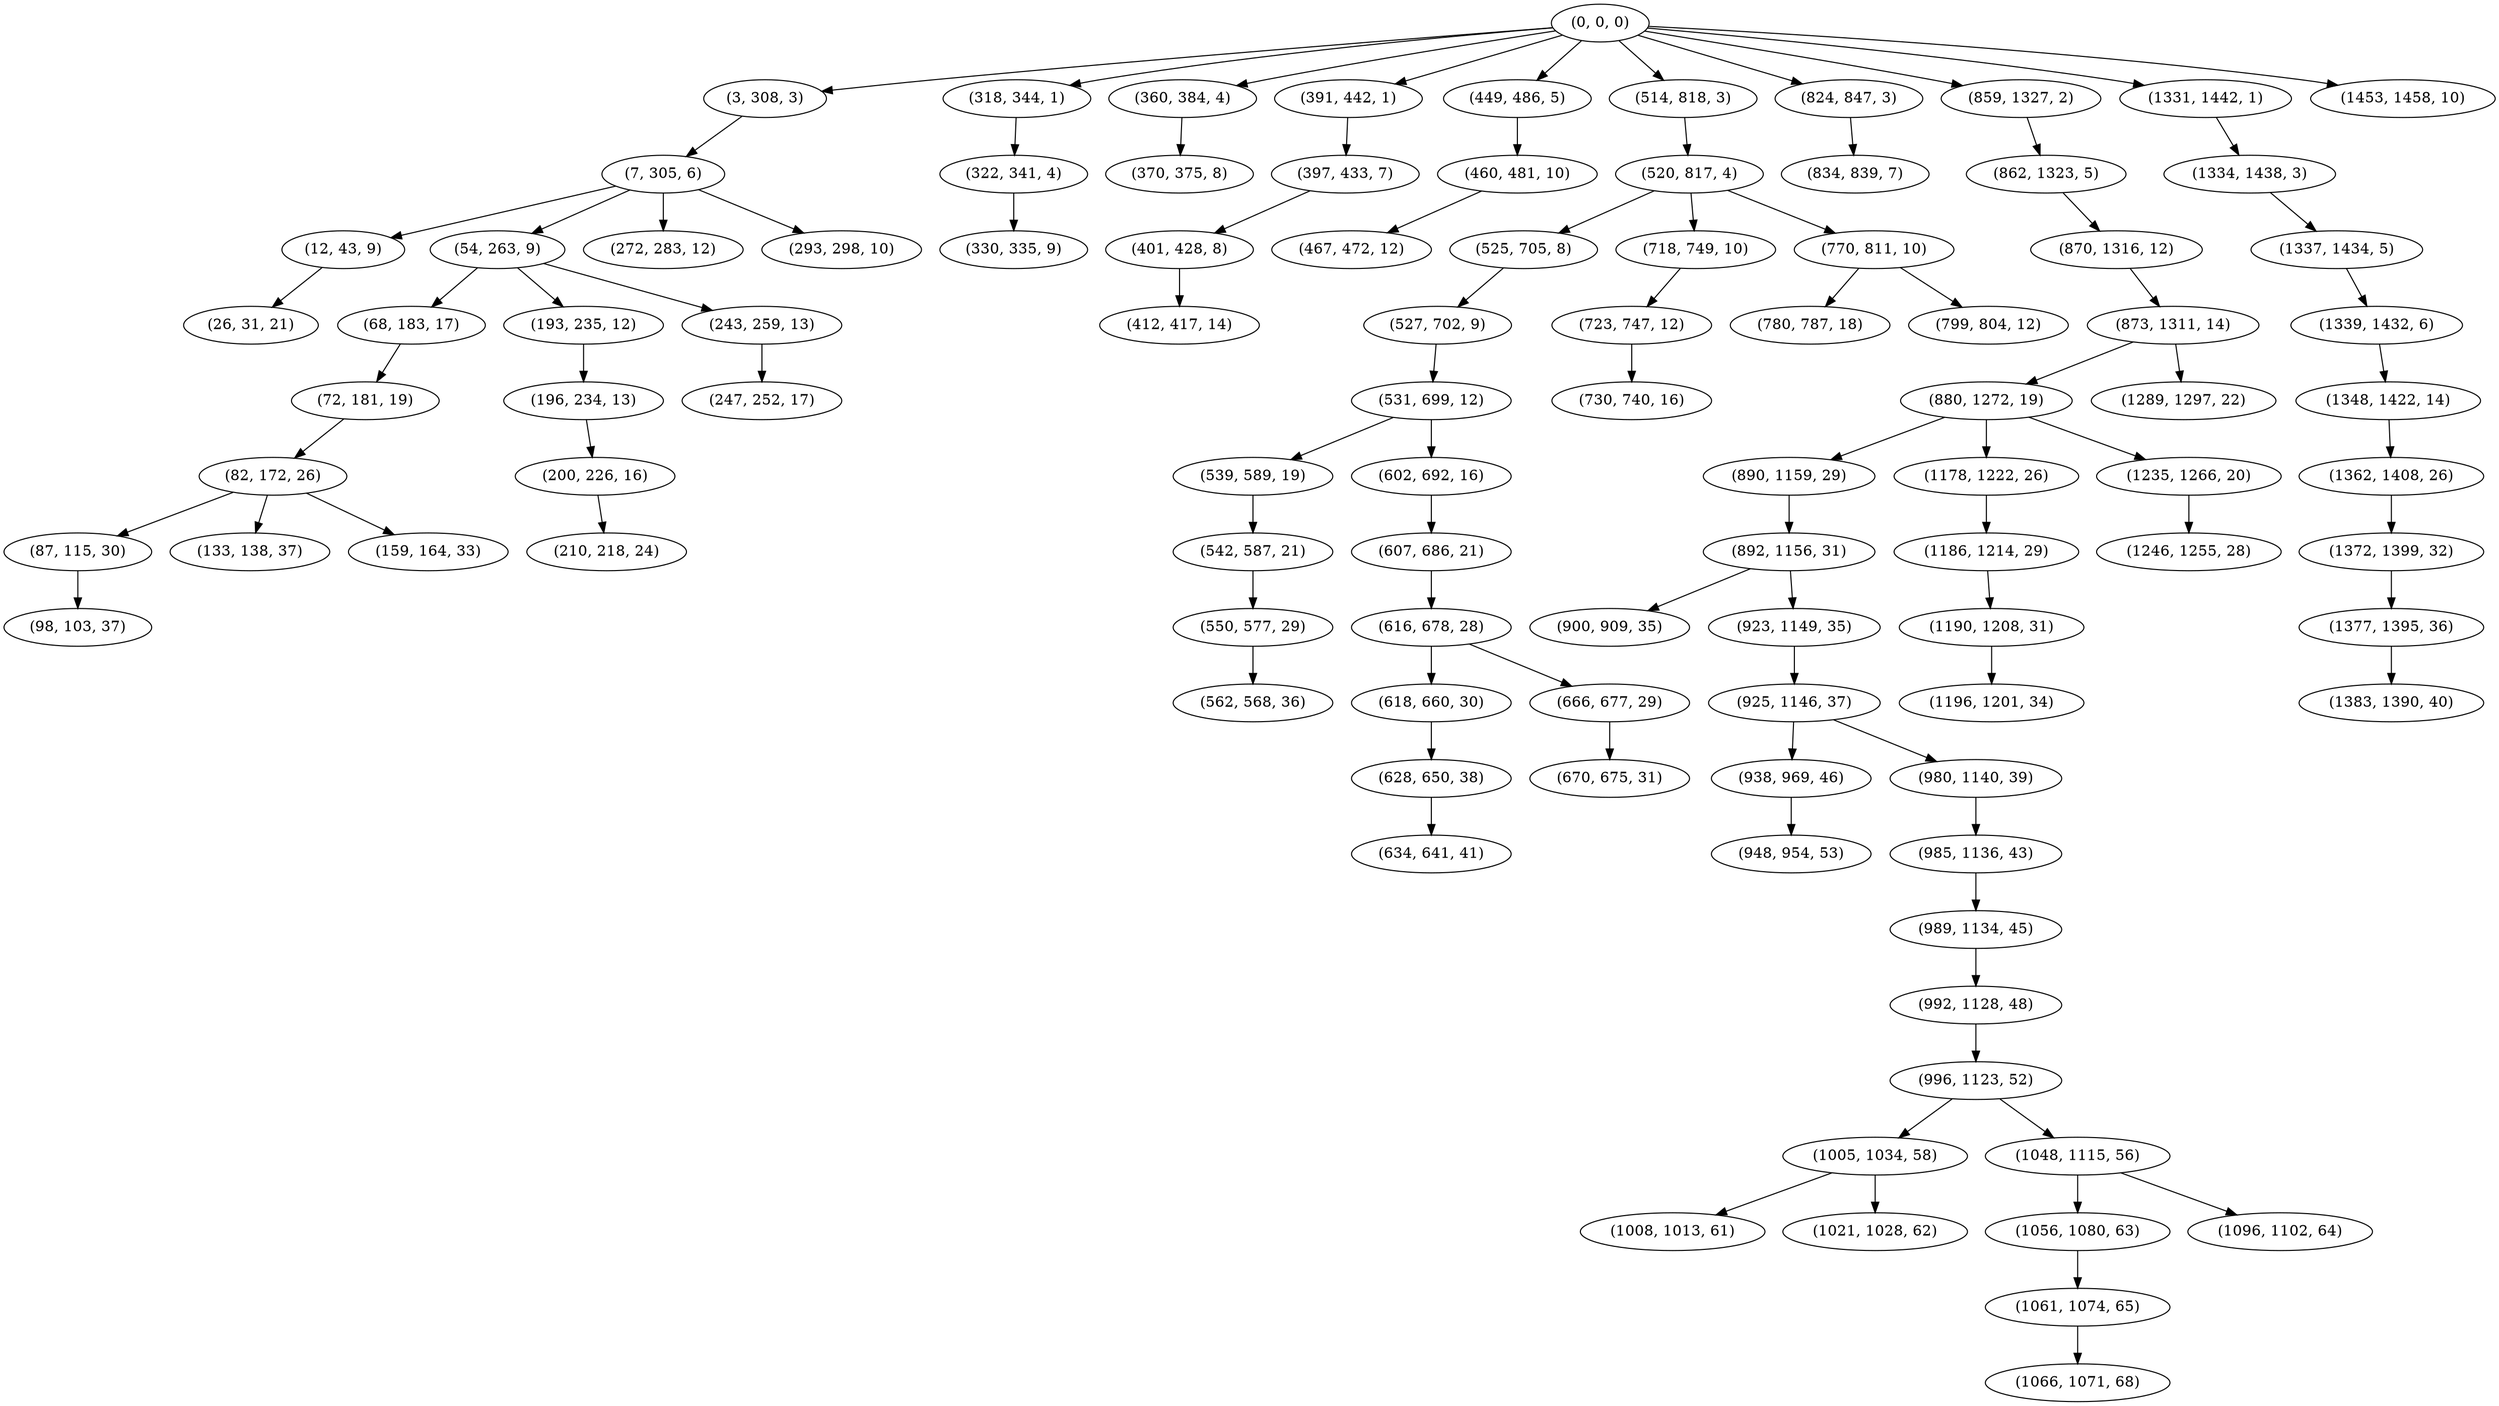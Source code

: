 digraph tree {
    "(0, 0, 0)";
    "(3, 308, 3)";
    "(7, 305, 6)";
    "(12, 43, 9)";
    "(26, 31, 21)";
    "(54, 263, 9)";
    "(68, 183, 17)";
    "(72, 181, 19)";
    "(82, 172, 26)";
    "(87, 115, 30)";
    "(98, 103, 37)";
    "(133, 138, 37)";
    "(159, 164, 33)";
    "(193, 235, 12)";
    "(196, 234, 13)";
    "(200, 226, 16)";
    "(210, 218, 24)";
    "(243, 259, 13)";
    "(247, 252, 17)";
    "(272, 283, 12)";
    "(293, 298, 10)";
    "(318, 344, 1)";
    "(322, 341, 4)";
    "(330, 335, 9)";
    "(360, 384, 4)";
    "(370, 375, 8)";
    "(391, 442, 1)";
    "(397, 433, 7)";
    "(401, 428, 8)";
    "(412, 417, 14)";
    "(449, 486, 5)";
    "(460, 481, 10)";
    "(467, 472, 12)";
    "(514, 818, 3)";
    "(520, 817, 4)";
    "(525, 705, 8)";
    "(527, 702, 9)";
    "(531, 699, 12)";
    "(539, 589, 19)";
    "(542, 587, 21)";
    "(550, 577, 29)";
    "(562, 568, 36)";
    "(602, 692, 16)";
    "(607, 686, 21)";
    "(616, 678, 28)";
    "(618, 660, 30)";
    "(628, 650, 38)";
    "(634, 641, 41)";
    "(666, 677, 29)";
    "(670, 675, 31)";
    "(718, 749, 10)";
    "(723, 747, 12)";
    "(730, 740, 16)";
    "(770, 811, 10)";
    "(780, 787, 18)";
    "(799, 804, 12)";
    "(824, 847, 3)";
    "(834, 839, 7)";
    "(859, 1327, 2)";
    "(862, 1323, 5)";
    "(870, 1316, 12)";
    "(873, 1311, 14)";
    "(880, 1272, 19)";
    "(890, 1159, 29)";
    "(892, 1156, 31)";
    "(900, 909, 35)";
    "(923, 1149, 35)";
    "(925, 1146, 37)";
    "(938, 969, 46)";
    "(948, 954, 53)";
    "(980, 1140, 39)";
    "(985, 1136, 43)";
    "(989, 1134, 45)";
    "(992, 1128, 48)";
    "(996, 1123, 52)";
    "(1005, 1034, 58)";
    "(1008, 1013, 61)";
    "(1021, 1028, 62)";
    "(1048, 1115, 56)";
    "(1056, 1080, 63)";
    "(1061, 1074, 65)";
    "(1066, 1071, 68)";
    "(1096, 1102, 64)";
    "(1178, 1222, 26)";
    "(1186, 1214, 29)";
    "(1190, 1208, 31)";
    "(1196, 1201, 34)";
    "(1235, 1266, 20)";
    "(1246, 1255, 28)";
    "(1289, 1297, 22)";
    "(1331, 1442, 1)";
    "(1334, 1438, 3)";
    "(1337, 1434, 5)";
    "(1339, 1432, 6)";
    "(1348, 1422, 14)";
    "(1362, 1408, 26)";
    "(1372, 1399, 32)";
    "(1377, 1395, 36)";
    "(1383, 1390, 40)";
    "(1453, 1458, 10)";
    "(0, 0, 0)" -> "(3, 308, 3)";
    "(0, 0, 0)" -> "(318, 344, 1)";
    "(0, 0, 0)" -> "(360, 384, 4)";
    "(0, 0, 0)" -> "(391, 442, 1)";
    "(0, 0, 0)" -> "(449, 486, 5)";
    "(0, 0, 0)" -> "(514, 818, 3)";
    "(0, 0, 0)" -> "(824, 847, 3)";
    "(0, 0, 0)" -> "(859, 1327, 2)";
    "(0, 0, 0)" -> "(1331, 1442, 1)";
    "(0, 0, 0)" -> "(1453, 1458, 10)";
    "(3, 308, 3)" -> "(7, 305, 6)";
    "(7, 305, 6)" -> "(12, 43, 9)";
    "(7, 305, 6)" -> "(54, 263, 9)";
    "(7, 305, 6)" -> "(272, 283, 12)";
    "(7, 305, 6)" -> "(293, 298, 10)";
    "(12, 43, 9)" -> "(26, 31, 21)";
    "(54, 263, 9)" -> "(68, 183, 17)";
    "(54, 263, 9)" -> "(193, 235, 12)";
    "(54, 263, 9)" -> "(243, 259, 13)";
    "(68, 183, 17)" -> "(72, 181, 19)";
    "(72, 181, 19)" -> "(82, 172, 26)";
    "(82, 172, 26)" -> "(87, 115, 30)";
    "(82, 172, 26)" -> "(133, 138, 37)";
    "(82, 172, 26)" -> "(159, 164, 33)";
    "(87, 115, 30)" -> "(98, 103, 37)";
    "(193, 235, 12)" -> "(196, 234, 13)";
    "(196, 234, 13)" -> "(200, 226, 16)";
    "(200, 226, 16)" -> "(210, 218, 24)";
    "(243, 259, 13)" -> "(247, 252, 17)";
    "(318, 344, 1)" -> "(322, 341, 4)";
    "(322, 341, 4)" -> "(330, 335, 9)";
    "(360, 384, 4)" -> "(370, 375, 8)";
    "(391, 442, 1)" -> "(397, 433, 7)";
    "(397, 433, 7)" -> "(401, 428, 8)";
    "(401, 428, 8)" -> "(412, 417, 14)";
    "(449, 486, 5)" -> "(460, 481, 10)";
    "(460, 481, 10)" -> "(467, 472, 12)";
    "(514, 818, 3)" -> "(520, 817, 4)";
    "(520, 817, 4)" -> "(525, 705, 8)";
    "(520, 817, 4)" -> "(718, 749, 10)";
    "(520, 817, 4)" -> "(770, 811, 10)";
    "(525, 705, 8)" -> "(527, 702, 9)";
    "(527, 702, 9)" -> "(531, 699, 12)";
    "(531, 699, 12)" -> "(539, 589, 19)";
    "(531, 699, 12)" -> "(602, 692, 16)";
    "(539, 589, 19)" -> "(542, 587, 21)";
    "(542, 587, 21)" -> "(550, 577, 29)";
    "(550, 577, 29)" -> "(562, 568, 36)";
    "(602, 692, 16)" -> "(607, 686, 21)";
    "(607, 686, 21)" -> "(616, 678, 28)";
    "(616, 678, 28)" -> "(618, 660, 30)";
    "(616, 678, 28)" -> "(666, 677, 29)";
    "(618, 660, 30)" -> "(628, 650, 38)";
    "(628, 650, 38)" -> "(634, 641, 41)";
    "(666, 677, 29)" -> "(670, 675, 31)";
    "(718, 749, 10)" -> "(723, 747, 12)";
    "(723, 747, 12)" -> "(730, 740, 16)";
    "(770, 811, 10)" -> "(780, 787, 18)";
    "(770, 811, 10)" -> "(799, 804, 12)";
    "(824, 847, 3)" -> "(834, 839, 7)";
    "(859, 1327, 2)" -> "(862, 1323, 5)";
    "(862, 1323, 5)" -> "(870, 1316, 12)";
    "(870, 1316, 12)" -> "(873, 1311, 14)";
    "(873, 1311, 14)" -> "(880, 1272, 19)";
    "(873, 1311, 14)" -> "(1289, 1297, 22)";
    "(880, 1272, 19)" -> "(890, 1159, 29)";
    "(880, 1272, 19)" -> "(1178, 1222, 26)";
    "(880, 1272, 19)" -> "(1235, 1266, 20)";
    "(890, 1159, 29)" -> "(892, 1156, 31)";
    "(892, 1156, 31)" -> "(900, 909, 35)";
    "(892, 1156, 31)" -> "(923, 1149, 35)";
    "(923, 1149, 35)" -> "(925, 1146, 37)";
    "(925, 1146, 37)" -> "(938, 969, 46)";
    "(925, 1146, 37)" -> "(980, 1140, 39)";
    "(938, 969, 46)" -> "(948, 954, 53)";
    "(980, 1140, 39)" -> "(985, 1136, 43)";
    "(985, 1136, 43)" -> "(989, 1134, 45)";
    "(989, 1134, 45)" -> "(992, 1128, 48)";
    "(992, 1128, 48)" -> "(996, 1123, 52)";
    "(996, 1123, 52)" -> "(1005, 1034, 58)";
    "(996, 1123, 52)" -> "(1048, 1115, 56)";
    "(1005, 1034, 58)" -> "(1008, 1013, 61)";
    "(1005, 1034, 58)" -> "(1021, 1028, 62)";
    "(1048, 1115, 56)" -> "(1056, 1080, 63)";
    "(1048, 1115, 56)" -> "(1096, 1102, 64)";
    "(1056, 1080, 63)" -> "(1061, 1074, 65)";
    "(1061, 1074, 65)" -> "(1066, 1071, 68)";
    "(1178, 1222, 26)" -> "(1186, 1214, 29)";
    "(1186, 1214, 29)" -> "(1190, 1208, 31)";
    "(1190, 1208, 31)" -> "(1196, 1201, 34)";
    "(1235, 1266, 20)" -> "(1246, 1255, 28)";
    "(1331, 1442, 1)" -> "(1334, 1438, 3)";
    "(1334, 1438, 3)" -> "(1337, 1434, 5)";
    "(1337, 1434, 5)" -> "(1339, 1432, 6)";
    "(1339, 1432, 6)" -> "(1348, 1422, 14)";
    "(1348, 1422, 14)" -> "(1362, 1408, 26)";
    "(1362, 1408, 26)" -> "(1372, 1399, 32)";
    "(1372, 1399, 32)" -> "(1377, 1395, 36)";
    "(1377, 1395, 36)" -> "(1383, 1390, 40)";
}
